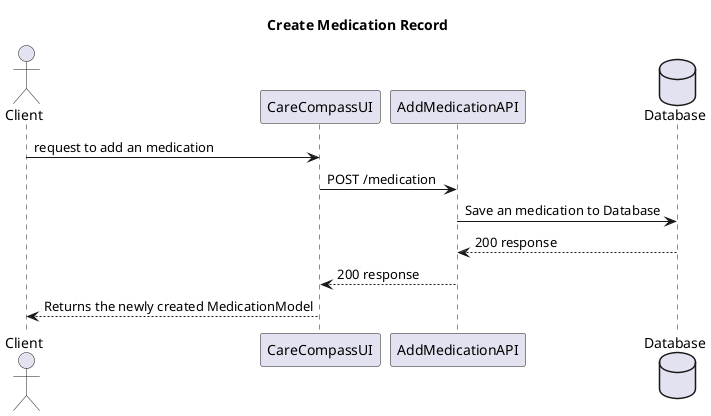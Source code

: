 
    @startuml
    title Create Medication Record

    actor Client
    participant CareCompassUI
    participant AddMedicationAPI
    database Database

    Client -> CareCompassUI: request to add an medication
    CareCompassUI -> AddMedicationAPI: POST /medication
    AddMedicationAPI -> Database: Save an medication to Database

    Database  --> AddMedicationAPI: 200 response
    AddMedicationAPI --> CareCompassUI: 200 response
    CareCompassUI --> Client: Returns the newly created MedicationModel
    @enduml